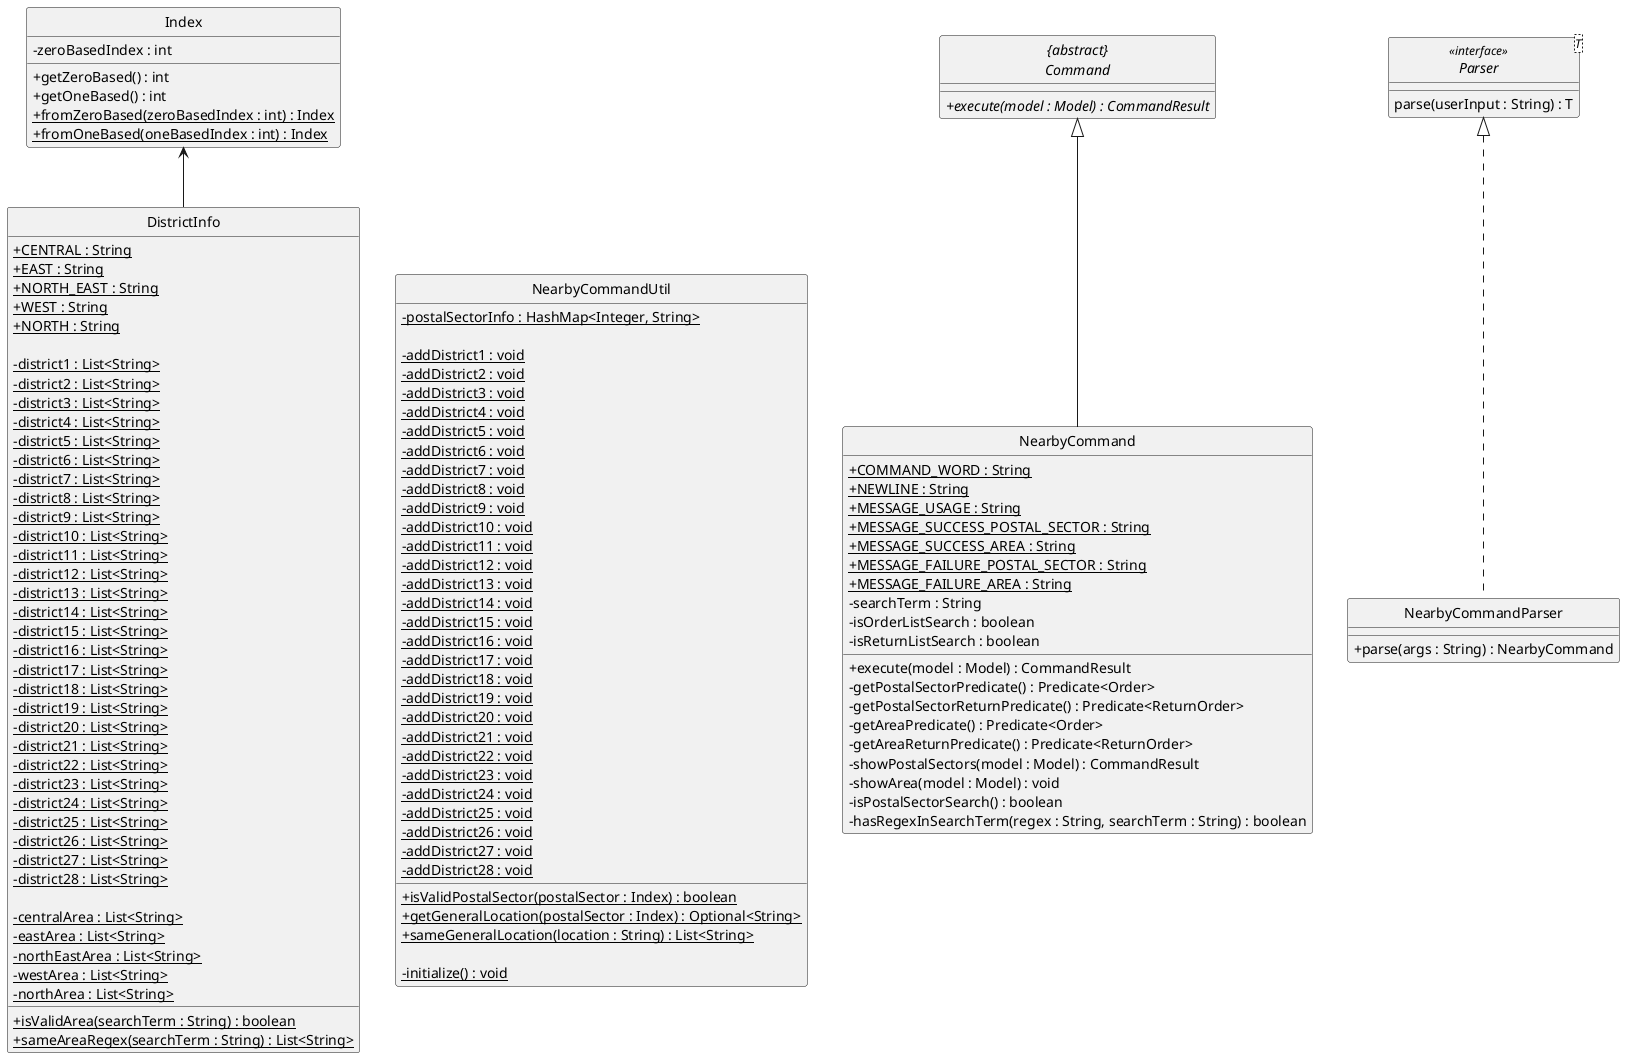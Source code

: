 @startuml
skinparam backgroundColor #ffffff
skinparam classAttributeIconSize 0
hide circle

class DistrictInfo {
    /' Fields '/
    + {static} CENTRAL : String
    + {static} EAST : String
    + {static} NORTH_EAST : String
    + {static} WEST : String
    + {static} NORTH : String

    - {static} district1 : List<String>
    - {static} district2 : List<String>
    - {static} district3 : List<String>
    - {static} district4 : List<String>
    - {static} district5 : List<String>
    - {static} district6 : List<String>
    - {static} district7 : List<String>
    - {static} district8 : List<String>
    - {static} district9 : List<String>
    - {static} district10 : List<String>
    - {static} district11 : List<String>
    - {static} district12 : List<String>
    - {static} district13 : List<String>
    - {static} district14 : List<String>
    - {static} district15 : List<String>
    - {static} district16 : List<String>
    - {static} district17 : List<String>
    - {static} district18 : List<String>
    - {static} district19 : List<String>
    - {static} district20 : List<String>
    - {static} district21 : List<String>
    - {static} district22 : List<String>
    - {static} district23 : List<String>
    - {static} district24 : List<String>
    - {static} district25 : List<String>
    - {static} district26 : List<String>
    - {static} district27 : List<String>
    - {static} district28 : List<String>

    - {static} centralArea : List<String>
    - {static} eastArea : List<String>
    - {static} northEastArea : List<String>
    - {static} westArea : List<String>
    - {static} northArea : List<String>

    /' Methods '/
    + {static} isValidArea(searchTerm : String) : boolean
    + {static} sameAreaRegex(searchTerm : String) : List<String>
}

class NearbyCommandUtil {
    /' Fields '/
    - {static} postalSectorInfo : HashMap<Integer, String>
    /' Methods '/
    + {static} isValidPostalSector(postalSector : Index) : boolean
    + {static} getGeneralLocation(postalSector : Index) : Optional<String>
    + {static} sameGeneralLocation(location : String) : List<String>

    - {static} initialize() : void
    - {static} addDistrict1 : void
    - {static} addDistrict2 : void
    - {static} addDistrict3 : void
    - {static} addDistrict4 : void
    - {static} addDistrict5 : void
    - {static} addDistrict6 : void
    - {static} addDistrict7 : void
    - {static} addDistrict8 : void
    - {static} addDistrict9 : void
    - {static} addDistrict10 : void
    - {static} addDistrict11 : void
    - {static} addDistrict12 : void
    - {static} addDistrict13 : void
    - {static} addDistrict14 : void
    - {static} addDistrict15 : void
    - {static} addDistrict16 : void
    - {static} addDistrict17 : void
    - {static} addDistrict18 : void
    - {static} addDistrict19 : void
    - {static} addDistrict20 : void
    - {static} addDistrict21 : void
    - {static} addDistrict22 : void
    - {static} addDistrict23 : void
    - {static} addDistrict24 : void
    - {static} addDistrict25 : void
    - {static} addDistrict26 : void
    - {static} addDistrict27 : void
    - {static} addDistrict28 : void
}

class Index {
    /' Fields '/
    - zeroBasedIndex : int
    /' Methods '/
    + getZeroBased() : int
    + getOneBased() : int
    + {static} fromZeroBased(zeroBasedIndex : int) : Index
    + {static} fromOneBased(oneBasedIndex : int) : Index
}

class NearbyCommand {
    /' Fields '/
    + {static} COMMAND_WORD : String
    + {static} NEWLINE : String
    + {static} MESSAGE_USAGE : String
    + {static} MESSAGE_SUCCESS_POSTAL_SECTOR : String
    + {static} MESSAGE_SUCCESS_AREA : String
    + {static} MESSAGE_FAILURE_POSTAL_SECTOR : String
    + {static} MESSAGE_FAILURE_AREA : String
    - searchTerm : String
    - isOrderListSearch : boolean
    - isReturnListSearch : boolean

    /' Methods '/
    + execute(model : Model) : CommandResult
    - getPostalSectorPredicate() : Predicate<Order>
    - getPostalSectorReturnPredicate() : Predicate<ReturnOrder>
    - getAreaPredicate() : Predicate<Order>
    - getAreaReturnPredicate() : Predicate<ReturnOrder>
    - showPostalSectors(model : Model) : CommandResult
    - showArea(model : Model) : void
    - isPostalSectorSearch() : boolean
    - hasRegexInSearchTerm(regex : String, searchTerm : String) : boolean
}

abstract class "{abstract}\nCommand" {
    + {abstract} execute(model : Model) : CommandResult
}

NearbyCommand --up|> "{abstract}\nCommand"

class NearbyCommandParser implements Parser {
    + parse(args : String) : NearbyCommand
}

interface Parser<T> <<interface>> {
    parse(userInput : String) : T
}

DistrictInfo -up-> Index
/' Alignment, using hidden connector '/
DistrictInfo -[hidden] NearbyCommandUtil

@enduml

